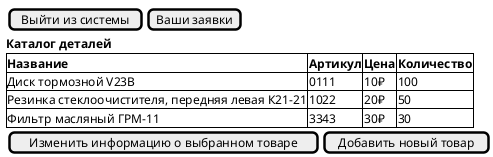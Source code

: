 @startsalt Список товаров
{
    {
        [Выйти из системы]|[Ваши заявки]
    }
    <b>Каталог деталей
    {# | <b>Название | <b>Артикул| <b>Цена| <b>Количество
    | Диск тормозной V23B  | 0111  | 10₽ | 100 
    |  Резинка стеклоочистителя, передняя левая К21-21 | 1022 | 20₽ | 50  
    | Фильтр масляный ГРМ-11 | 3343 | 30₽ | 30
    }
    {
        [Изменить информацию о выбранном товаре]|[Добавить новый товар]
    }
    
}
@endsalt